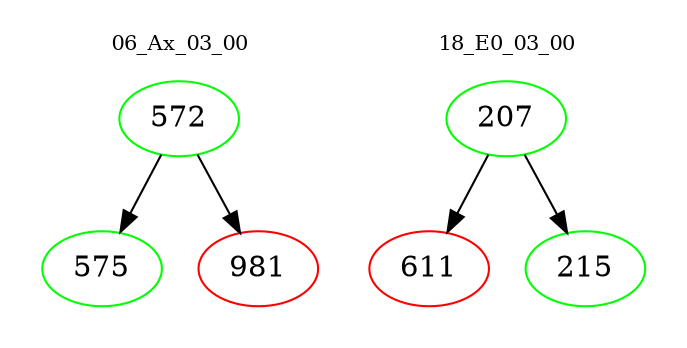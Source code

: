 digraph{
subgraph cluster_0 {
color = white
label = "06_Ax_03_00";
fontsize=10;
T0_572 [label="572", color="green"]
T0_572 -> T0_575 [color="black"]
T0_575 [label="575", color="green"]
T0_572 -> T0_981 [color="black"]
T0_981 [label="981", color="red"]
}
subgraph cluster_1 {
color = white
label = "18_E0_03_00";
fontsize=10;
T1_207 [label="207", color="green"]
T1_207 -> T1_611 [color="black"]
T1_611 [label="611", color="red"]
T1_207 -> T1_215 [color="black"]
T1_215 [label="215", color="green"]
}
}
